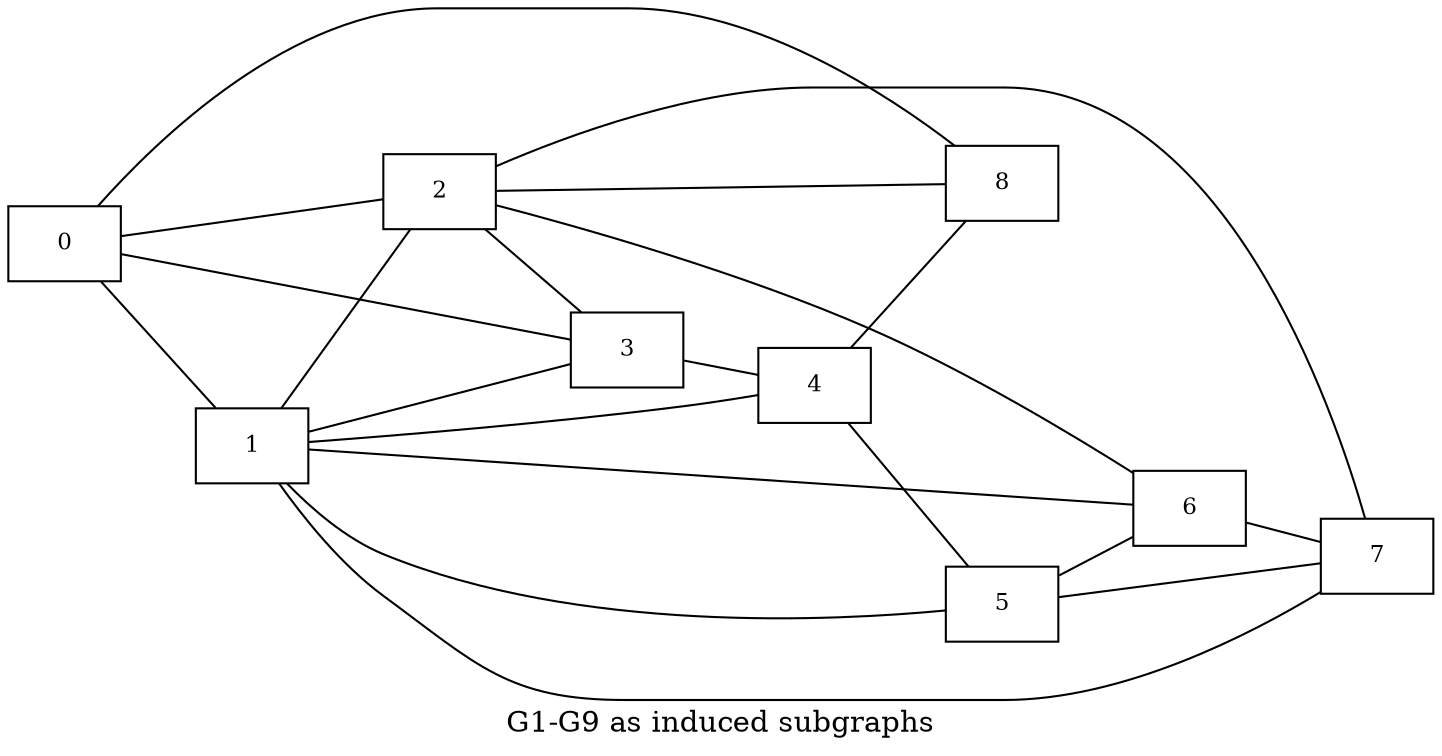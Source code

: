 // Copyright 2015 Kevin Ryde
// 
// This file is part of Graph-Graph6.
// 
// Graph-Graph6 is free software; you can redistribute it and/or modify it under
// the terms of the GNU General Public License as published by the Free
// Software Foundation; either version 3, or (at your option) any later
// version.
// 
// Graph-Graph6 is distributed in the hope that it will be useful, but WITHOUT
// ANY WARRANTY; without even the implied warranty of MERCHANTABILITY or
// FITNESS FOR A PARTICULAR PURPOSE.  See the GNU General Public License for
// more details.
// 
// You should have received a copy of the GNU General Public License along
// with Graph-Graph6.  If not, see <http://www.gnu.org/licenses/>.


graph "all9 one" {

  // Generated by Graph::Easy 0.75 at Mon Jul 13 18:02:50 2015

  edge [ arrowhead=open ];
  graph [ rankdir=LR, splines="true", overlap=false,
          label="G1-G9 as induced subgraphs" ];
  node [
    fillcolor=white,
    fontsize=11,
    shape=box,
    style=filled ];

    1 [pos="0,0",pin="true"];
    4 [pos="1.5,0",pin="true"];
    8 [pos="-1.5,1.5",pin="true"];
    2 [pos="-1.5,0",pin="true"];
    7 [pos="-1.5,-1.95",pin="true"];
    6 [pos="0,-1.5",pin="true"];
    3 [pos="1.5,1.5",pin="true"];
    5 [pos="1.5,-1.95",pin="true"];
    0 [pos="0,1.5",pin="true"];

    // 0-1
    // 0-2
    // 0-3
    // 0-8
    // 6-5
    // 4-8
    // 1-2
    // 3-4
    // 7-6
    // 6-1
    // 7-2,7-1,4-5,1-4,
    // 2-3,6-2,7-5,1-3,1-5
    // 2-8
  0 -- 1
  0 -- 2
  0 -- 3
  0 -- 8

  1 -- 2
  1 -- 3
  1 -- 4
  1 -- 5
  1 -- 6
  1 -- 7

  2 -- 3
  2 -- 7
  2 -- 8
  2 -- 6

  5 -- 6
  3 -- 4
  4 -- 5
  4 -- 8
  5 -- 7
  6 -- 7
}
